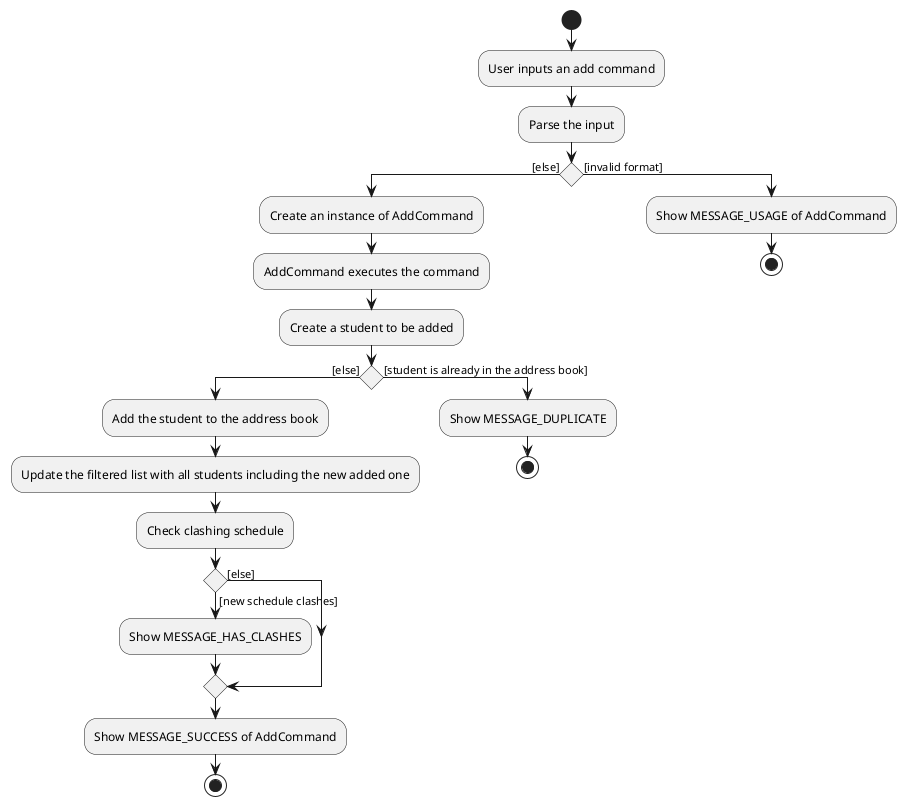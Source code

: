 @startuml
'https://plantuml.com/activity-diagram-beta

start
:User inputs an add command;
:Parse the input;
if () then ([else])
  :Create an instance of AddCommand;
  :AddCommand executes the command;
  :Create a student to be added;
  if () then ([else])
    :Add the student to the address book;
    :Update the filtered list with all students including the new added one;
    :Check clashing schedule;
    if () then ([new schedule clashes])
      :Show MESSAGE_HAS_CLASHES;
    else ([else])
    endif
    :Show MESSAGE_SUCCESS of AddCommand;
    stop
  else ([student is already in the address book])
    :Show MESSAGE_DUPLICATE;
    stop
  endif
else ([invalid format])
    :Show MESSAGE_USAGE of AddCommand;
    stop
endif

@enduml
